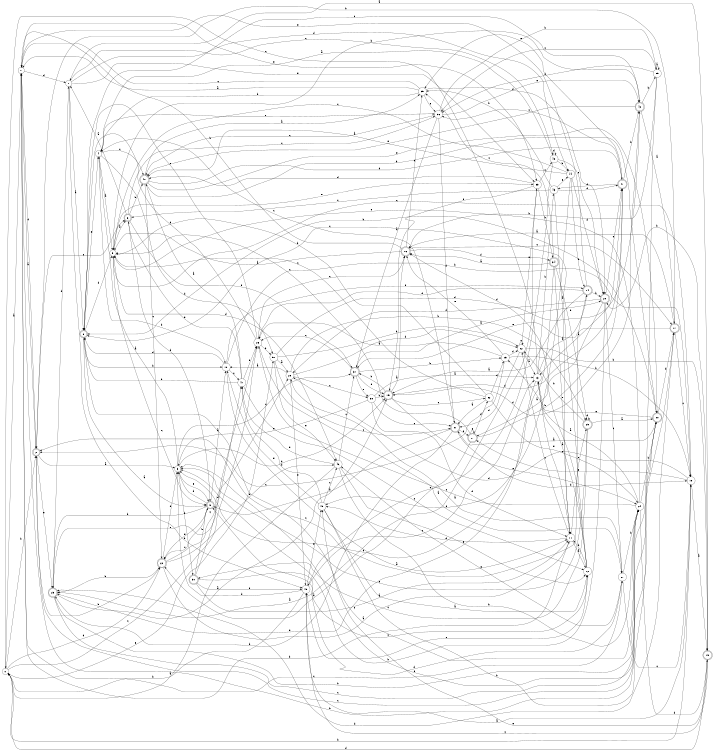 digraph n43_8 {
__start0 [label="" shape="none"];

rankdir=LR;
size="8,5";

s0 [style="filled", color="black", fillcolor="white" shape="circle", label="0"];
s1 [style="filled", color="black", fillcolor="white" shape="circle", label="1"];
s2 [style="rounded,filled", color="black", fillcolor="white" shape="doublecircle", label="2"];
s3 [style="filled", color="black", fillcolor="white" shape="circle", label="3"];
s4 [style="filled", color="black", fillcolor="white" shape="circle", label="4"];
s5 [style="filled", color="black", fillcolor="white" shape="circle", label="5"];
s6 [style="rounded,filled", color="black", fillcolor="white" shape="doublecircle", label="6"];
s7 [style="filled", color="black", fillcolor="white" shape="circle", label="7"];
s8 [style="rounded,filled", color="black", fillcolor="white" shape="doublecircle", label="8"];
s9 [style="rounded,filled", color="black", fillcolor="white" shape="doublecircle", label="9"];
s10 [style="filled", color="black", fillcolor="white" shape="circle", label="10"];
s11 [style="filled", color="black", fillcolor="white" shape="circle", label="11"];
s12 [style="filled", color="black", fillcolor="white" shape="circle", label="12"];
s13 [style="filled", color="black", fillcolor="white" shape="circle", label="13"];
s14 [style="rounded,filled", color="black", fillcolor="white" shape="doublecircle", label="14"];
s15 [style="rounded,filled", color="black", fillcolor="white" shape="doublecircle", label="15"];
s16 [style="rounded,filled", color="black", fillcolor="white" shape="doublecircle", label="16"];
s17 [style="rounded,filled", color="black", fillcolor="white" shape="doublecircle", label="17"];
s18 [style="filled", color="black", fillcolor="white" shape="circle", label="18"];
s19 [style="rounded,filled", color="black", fillcolor="white" shape="doublecircle", label="19"];
s20 [style="rounded,filled", color="black", fillcolor="white" shape="doublecircle", label="20"];
s21 [style="rounded,filled", color="black", fillcolor="white" shape="doublecircle", label="21"];
s22 [style="rounded,filled", color="black", fillcolor="white" shape="doublecircle", label="22"];
s23 [style="rounded,filled", color="black", fillcolor="white" shape="doublecircle", label="23"];
s24 [style="filled", color="black", fillcolor="white" shape="circle", label="24"];
s25 [style="filled", color="black", fillcolor="white" shape="circle", label="25"];
s26 [style="filled", color="black", fillcolor="white" shape="circle", label="26"];
s27 [style="filled", color="black", fillcolor="white" shape="circle", label="27"];
s28 [style="filled", color="black", fillcolor="white" shape="circle", label="28"];
s29 [style="rounded,filled", color="black", fillcolor="white" shape="doublecircle", label="29"];
s30 [style="rounded,filled", color="black", fillcolor="white" shape="doublecircle", label="30"];
s31 [style="rounded,filled", color="black", fillcolor="white" shape="doublecircle", label="31"];
s32 [style="filled", color="black", fillcolor="white" shape="circle", label="32"];
s33 [style="filled", color="black", fillcolor="white" shape="circle", label="33"];
s34 [style="rounded,filled", color="black", fillcolor="white" shape="doublecircle", label="34"];
s35 [style="filled", color="black", fillcolor="white" shape="circle", label="35"];
s36 [style="filled", color="black", fillcolor="white" shape="circle", label="36"];
s37 [style="rounded,filled", color="black", fillcolor="white" shape="doublecircle", label="37"];
s38 [style="filled", color="black", fillcolor="white" shape="circle", label="38"];
s39 [style="filled", color="black", fillcolor="white" shape="circle", label="39"];
s40 [style="rounded,filled", color="black", fillcolor="white" shape="doublecircle", label="40"];
s41 [style="rounded,filled", color="black", fillcolor="white" shape="doublecircle", label="41"];
s42 [style="rounded,filled", color="black", fillcolor="white" shape="doublecircle", label="42"];
s43 [style="filled", color="black", fillcolor="white" shape="circle", label="43"];
s44 [style="filled", color="black", fillcolor="white" shape="circle", label="44"];
s45 [style="filled", color="black", fillcolor="white" shape="circle", label="45"];
s46 [style="filled", color="black", fillcolor="white" shape="circle", label="46"];
s47 [style="filled", color="black", fillcolor="white" shape="circle", label="47"];
s48 [style="filled", color="black", fillcolor="white" shape="circle", label="48"];
s49 [style="filled", color="black", fillcolor="white" shape="circle", label="49"];
s50 [style="rounded,filled", color="black", fillcolor="white" shape="doublecircle", label="50"];
s51 [style="filled", color="black", fillcolor="white" shape="circle", label="51"];
s52 [style="filled", color="black", fillcolor="white" shape="circle", label="52"];
s0 -> s1 [label="a"];
s0 -> s2 [label="b"];
s0 -> s26 [label="c"];
s0 -> s22 [label="d"];
s0 -> s51 [label="e"];
s1 -> s2 [label="a"];
s1 -> s30 [label="b"];
s1 -> s27 [label="c"];
s1 -> s7 [label="d"];
s1 -> s33 [label="e"];
s2 -> s3 [label="a"];
s2 -> s22 [label="b"];
s2 -> s6 [label="c"];
s2 -> s1 [label="d"];
s2 -> s23 [label="e"];
s3 -> s4 [label="a"];
s3 -> s50 [label="b"];
s3 -> s37 [label="c"];
s3 -> s15 [label="d"];
s3 -> s9 [label="e"];
s4 -> s5 [label="a"];
s4 -> s10 [label="b"];
s4 -> s40 [label="c"];
s4 -> s51 [label="d"];
s4 -> s36 [label="e"];
s5 -> s6 [label="a"];
s5 -> s42 [label="b"];
s5 -> s9 [label="c"];
s5 -> s46 [label="d"];
s5 -> s33 [label="e"];
s6 -> s7 [label="a"];
s6 -> s40 [label="b"];
s6 -> s36 [label="c"];
s6 -> s9 [label="d"];
s6 -> s37 [label="e"];
s7 -> s8 [label="a"];
s7 -> s49 [label="b"];
s7 -> s48 [label="c"];
s7 -> s44 [label="d"];
s7 -> s33 [label="e"];
s8 -> s9 [label="a"];
s8 -> s10 [label="b"];
s8 -> s24 [label="c"];
s8 -> s5 [label="d"];
s8 -> s4 [label="e"];
s9 -> s10 [label="a"];
s9 -> s23 [label="b"];
s9 -> s22 [label="c"];
s9 -> s3 [label="d"];
s9 -> s22 [label="e"];
s10 -> s11 [label="a"];
s10 -> s18 [label="b"];
s10 -> s47 [label="c"];
s10 -> s8 [label="d"];
s10 -> s14 [label="e"];
s11 -> s12 [label="a"];
s11 -> s1 [label="b"];
s11 -> s32 [label="c"];
s11 -> s45 [label="d"];
s11 -> s29 [label="e"];
s12 -> s13 [label="a"];
s12 -> s11 [label="b"];
s12 -> s8 [label="c"];
s12 -> s16 [label="d"];
s12 -> s49 [label="e"];
s13 -> s14 [label="a"];
s13 -> s43 [label="b"];
s13 -> s0 [label="c"];
s13 -> s23 [label="d"];
s13 -> s11 [label="e"];
s14 -> s15 [label="a"];
s14 -> s20 [label="b"];
s14 -> s2 [label="c"];
s14 -> s26 [label="d"];
s14 -> s1 [label="e"];
s15 -> s16 [label="a"];
s15 -> s37 [label="b"];
s15 -> s52 [label="c"];
s15 -> s41 [label="d"];
s15 -> s24 [label="e"];
s16 -> s5 [label="a"];
s16 -> s1 [label="b"];
s16 -> s17 [label="c"];
s16 -> s34 [label="d"];
s16 -> s35 [label="e"];
s17 -> s16 [label="a"];
s17 -> s2 [label="b"];
s17 -> s18 [label="c"];
s17 -> s23 [label="d"];
s17 -> s37 [label="e"];
s18 -> s19 [label="a"];
s18 -> s0 [label="b"];
s18 -> s5 [label="c"];
s18 -> s28 [label="d"];
s18 -> s21 [label="e"];
s19 -> s7 [label="a"];
s19 -> s20 [label="b"];
s19 -> s49 [label="c"];
s19 -> s0 [label="d"];
s19 -> s45 [label="e"];
s20 -> s21 [label="a"];
s20 -> s3 [label="b"];
s20 -> s27 [label="c"];
s20 -> s28 [label="d"];
s20 -> s41 [label="e"];
s21 -> s22 [label="a"];
s21 -> s41 [label="b"];
s21 -> s5 [label="c"];
s21 -> s52 [label="d"];
s21 -> s21 [label="e"];
s22 -> s11 [label="a"];
s22 -> s23 [label="b"];
s22 -> s26 [label="c"];
s22 -> s46 [label="d"];
s22 -> s3 [label="e"];
s23 -> s15 [label="a"];
s23 -> s24 [label="b"];
s23 -> s24 [label="c"];
s23 -> s7 [label="d"];
s23 -> s28 [label="e"];
s24 -> s25 [label="a"];
s24 -> s30 [label="b"];
s24 -> s26 [label="c"];
s24 -> s19 [label="d"];
s24 -> s5 [label="e"];
s25 -> s26 [label="a"];
s25 -> s18 [label="b"];
s25 -> s2 [label="c"];
s25 -> s32 [label="d"];
s25 -> s16 [label="e"];
s26 -> s27 [label="a"];
s26 -> s51 [label="b"];
s26 -> s16 [label="c"];
s26 -> s8 [label="d"];
s26 -> s8 [label="e"];
s27 -> s28 [label="a"];
s27 -> s24 [label="b"];
s27 -> s18 [label="c"];
s27 -> s9 [label="d"];
s27 -> s46 [label="e"];
s28 -> s10 [label="a"];
s28 -> s29 [label="b"];
s28 -> s38 [label="c"];
s28 -> s32 [label="d"];
s28 -> s49 [label="e"];
s29 -> s30 [label="a"];
s29 -> s32 [label="b"];
s29 -> s50 [label="c"];
s29 -> s29 [label="d"];
s29 -> s3 [label="e"];
s30 -> s31 [label="a"];
s30 -> s8 [label="b"];
s30 -> s2 [label="c"];
s30 -> s17 [label="d"];
s30 -> s13 [label="e"];
s31 -> s9 [label="a"];
s31 -> s23 [label="b"];
s31 -> s4 [label="c"];
s31 -> s18 [label="d"];
s31 -> s21 [label="e"];
s32 -> s13 [label="a"];
s32 -> s19 [label="b"];
s32 -> s32 [label="c"];
s32 -> s31 [label="d"];
s32 -> s33 [label="e"];
s33 -> s23 [label="a"];
s33 -> s34 [label="b"];
s33 -> s48 [label="c"];
s33 -> s40 [label="d"];
s33 -> s15 [label="e"];
s34 -> s16 [label="a"];
s34 -> s29 [label="b"];
s34 -> s35 [label="c"];
s34 -> s3 [label="d"];
s34 -> s11 [label="e"];
s35 -> s1 [label="a"];
s35 -> s4 [label="b"];
s35 -> s1 [label="c"];
s35 -> s20 [label="d"];
s35 -> s36 [label="e"];
s36 -> s37 [label="a"];
s36 -> s39 [label="b"];
s36 -> s40 [label="c"];
s36 -> s31 [label="d"];
s36 -> s42 [label="e"];
s37 -> s20 [label="a"];
s37 -> s25 [label="b"];
s37 -> s26 [label="c"];
s37 -> s15 [label="d"];
s37 -> s38 [label="e"];
s38 -> s13 [label="a"];
s38 -> s15 [label="b"];
s38 -> s31 [label="c"];
s38 -> s11 [label="d"];
s38 -> s3 [label="e"];
s39 -> s39 [label="a"];
s39 -> s16 [label="b"];
s39 -> s36 [label="c"];
s39 -> s36 [label="d"];
s39 -> s3 [label="e"];
s40 -> s35 [label="a"];
s40 -> s30 [label="b"];
s40 -> s22 [label="c"];
s40 -> s41 [label="d"];
s40 -> s30 [label="e"];
s41 -> s13 [label="a"];
s41 -> s42 [label="b"];
s41 -> s36 [label="c"];
s41 -> s43 [label="d"];
s41 -> s35 [label="e"];
s42 -> s17 [label="a"];
s42 -> s39 [label="b"];
s42 -> s8 [label="c"];
s42 -> s15 [label="d"];
s42 -> s40 [label="e"];
s43 -> s11 [label="a"];
s43 -> s35 [label="b"];
s43 -> s6 [label="c"];
s43 -> s41 [label="d"];
s43 -> s44 [label="e"];
s44 -> s40 [label="a"];
s44 -> s14 [label="b"];
s44 -> s5 [label="c"];
s44 -> s20 [label="d"];
s44 -> s45 [label="e"];
s45 -> s12 [label="a"];
s45 -> s17 [label="b"];
s45 -> s46 [label="c"];
s45 -> s47 [label="d"];
s45 -> s10 [label="e"];
s46 -> s0 [label="a"];
s46 -> s24 [label="b"];
s46 -> s37 [label="c"];
s46 -> s47 [label="d"];
s46 -> s12 [label="e"];
s47 -> s40 [label="a"];
s47 -> s8 [label="b"];
s47 -> s12 [label="c"];
s47 -> s6 [label="d"];
s47 -> s26 [label="e"];
s48 -> s4 [label="a"];
s48 -> s44 [label="b"];
s48 -> s49 [label="c"];
s48 -> s48 [label="d"];
s48 -> s20 [label="e"];
s49 -> s18 [label="a"];
s49 -> s0 [label="b"];
s49 -> s13 [label="c"];
s49 -> s3 [label="d"];
s49 -> s45 [label="e"];
s50 -> s11 [label="a"];
s50 -> s9 [label="b"];
s50 -> s12 [label="c"];
s50 -> s47 [label="d"];
s50 -> s49 [label="e"];
s51 -> s28 [label="a"];
s51 -> s32 [label="b"];
s51 -> s31 [label="c"];
s51 -> s42 [label="d"];
s51 -> s46 [label="e"];
s52 -> s31 [label="a"];
s52 -> s5 [label="b"];
s52 -> s5 [label="c"];
s52 -> s25 [label="d"];
s52 -> s24 [label="e"];

}
